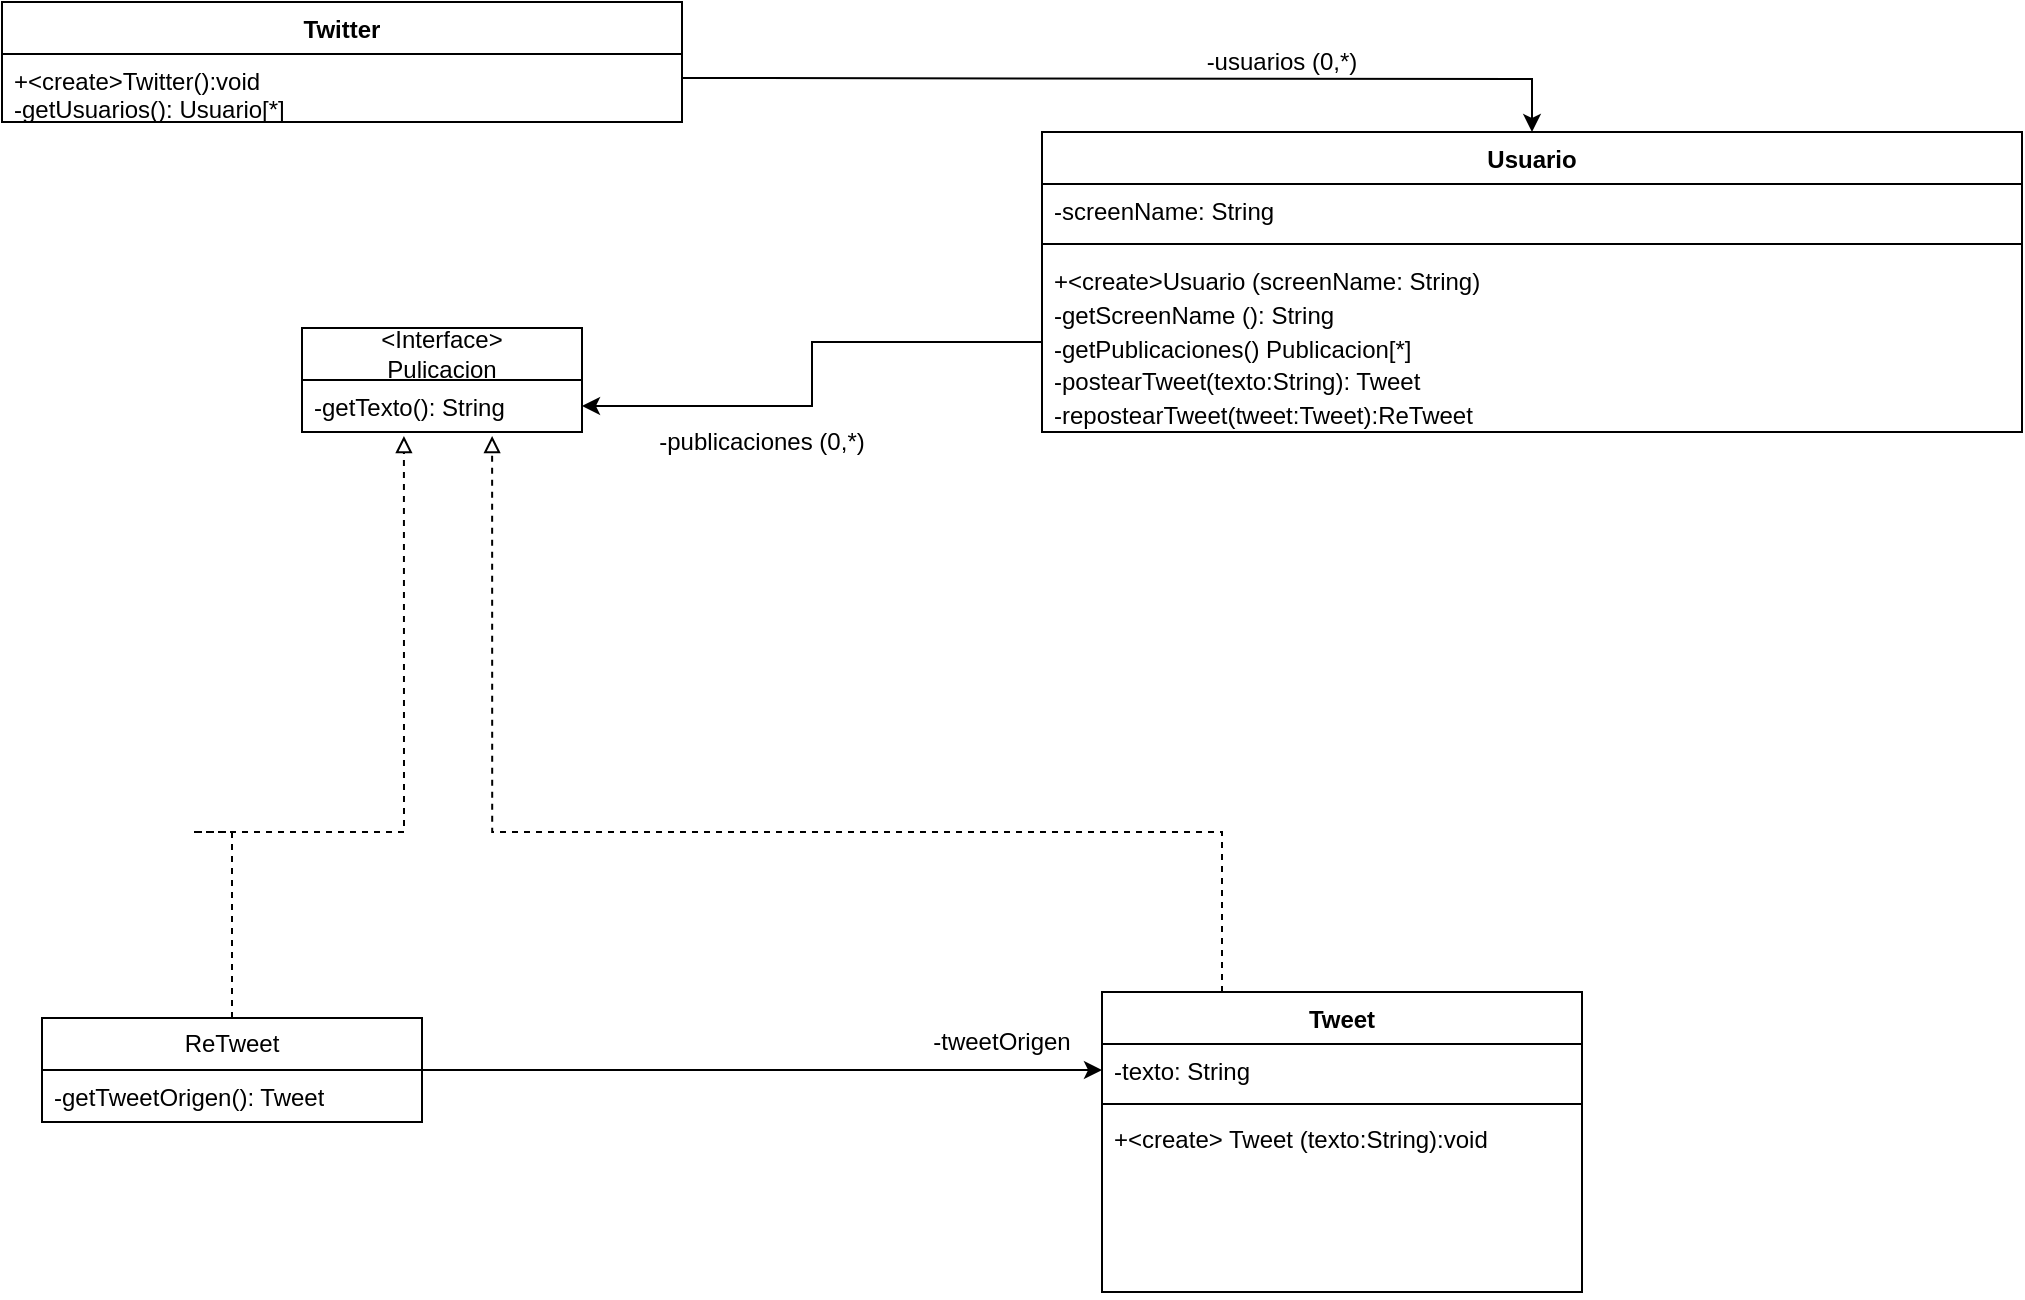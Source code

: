 <mxfile version="26.1.1">
  <diagram name="Página-1" id="VFgdM0k-ih3tQ92cCzJZ">
    <mxGraphModel dx="1173" dy="592" grid="1" gridSize="10" guides="1" tooltips="1" connect="1" arrows="1" fold="1" page="1" pageScale="1" pageWidth="827" pageHeight="1169" math="0" shadow="0">
      <root>
        <mxCell id="0" />
        <mxCell id="1" parent="0" />
        <mxCell id="vY5j0IH2tt5QxX5CXEJY-1" value="Usuario" style="swimlane;fontStyle=1;align=center;verticalAlign=top;childLayout=stackLayout;horizontal=1;startSize=26;horizontalStack=0;resizeParent=1;resizeParentMax=0;resizeLast=0;collapsible=1;marginBottom=0;whiteSpace=wrap;html=1;" vertex="1" parent="1">
          <mxGeometry x="530" y="160" width="490" height="150" as="geometry" />
        </mxCell>
        <mxCell id="vY5j0IH2tt5QxX5CXEJY-2" value="-screenName: String" style="text;strokeColor=none;fillColor=none;align=left;verticalAlign=top;spacingLeft=4;spacingRight=4;overflow=hidden;rotatable=0;points=[[0,0.5],[1,0.5]];portConstraint=eastwest;whiteSpace=wrap;html=1;" vertex="1" parent="vY5j0IH2tt5QxX5CXEJY-1">
          <mxGeometry y="26" width="490" height="26" as="geometry" />
        </mxCell>
        <mxCell id="vY5j0IH2tt5QxX5CXEJY-3" value="" style="line;strokeWidth=1;fillColor=none;align=left;verticalAlign=middle;spacingTop=-1;spacingLeft=3;spacingRight=3;rotatable=0;labelPosition=right;points=[];portConstraint=eastwest;strokeColor=inherit;" vertex="1" parent="vY5j0IH2tt5QxX5CXEJY-1">
          <mxGeometry y="52" width="490" height="8" as="geometry" />
        </mxCell>
        <mxCell id="vY5j0IH2tt5QxX5CXEJY-4" value="&lt;div style=&quot;line-height: 140%;&quot;&gt;+&amp;lt;create&amp;gt;Usuario (screenName: String)&lt;br&gt;-getScreenName (): String&lt;br&gt;-getPublicaciones() Publicacion[*]&lt;br&gt;-postearTweet(texto:String): Tweet&lt;br&gt;-repostearTweet(tweet:Tweet):ReTweet&lt;br&gt;&lt;br&gt;&lt;div&gt;&lt;br&gt;&lt;br&gt;&lt;div&gt;&lt;/div&gt;&lt;/div&gt;&lt;/div&gt;" style="text;strokeColor=none;fillColor=none;align=left;verticalAlign=top;spacingLeft=4;spacingRight=4;overflow=hidden;rotatable=0;points=[[0,0.5],[1,0.5]];portConstraint=eastwest;whiteSpace=wrap;html=1;" vertex="1" parent="vY5j0IH2tt5QxX5CXEJY-1">
          <mxGeometry y="60" width="490" height="90" as="geometry" />
        </mxCell>
        <mxCell id="vY5j0IH2tt5QxX5CXEJY-5" value="Tweet" style="swimlane;fontStyle=1;align=center;verticalAlign=top;childLayout=stackLayout;horizontal=1;startSize=26;horizontalStack=0;resizeParent=1;resizeParentMax=0;resizeLast=0;collapsible=1;marginBottom=0;whiteSpace=wrap;html=1;" vertex="1" parent="1">
          <mxGeometry x="560" y="590" width="240" height="150" as="geometry" />
        </mxCell>
        <mxCell id="vY5j0IH2tt5QxX5CXEJY-6" value="-texto: String" style="text;strokeColor=none;fillColor=none;align=left;verticalAlign=top;spacingLeft=4;spacingRight=4;overflow=hidden;rotatable=0;points=[[0,0.5],[1,0.5]];portConstraint=eastwest;whiteSpace=wrap;html=1;" vertex="1" parent="vY5j0IH2tt5QxX5CXEJY-5">
          <mxGeometry y="26" width="240" height="26" as="geometry" />
        </mxCell>
        <mxCell id="vY5j0IH2tt5QxX5CXEJY-7" value="" style="line;strokeWidth=1;fillColor=none;align=left;verticalAlign=middle;spacingTop=-1;spacingLeft=3;spacingRight=3;rotatable=0;labelPosition=right;points=[];portConstraint=eastwest;strokeColor=inherit;" vertex="1" parent="vY5j0IH2tt5QxX5CXEJY-5">
          <mxGeometry y="52" width="240" height="8" as="geometry" />
        </mxCell>
        <mxCell id="vY5j0IH2tt5QxX5CXEJY-8" value="+&amp;lt;create&amp;gt; Tweet (texto:String):void" style="text;strokeColor=none;fillColor=none;align=left;verticalAlign=top;spacingLeft=4;spacingRight=4;overflow=hidden;rotatable=0;points=[[0,0.5],[1,0.5]];portConstraint=eastwest;whiteSpace=wrap;html=1;" vertex="1" parent="vY5j0IH2tt5QxX5CXEJY-5">
          <mxGeometry y="60" width="240" height="90" as="geometry" />
        </mxCell>
        <mxCell id="vY5j0IH2tt5QxX5CXEJY-9" value="&amp;lt;Interface&amp;gt;&lt;div&gt;Pulicacion&lt;/div&gt;" style="swimlane;fontStyle=0;childLayout=stackLayout;horizontal=1;startSize=26;fillColor=none;horizontalStack=0;resizeParent=1;resizeParentMax=0;resizeLast=0;collapsible=1;marginBottom=0;whiteSpace=wrap;html=1;" vertex="1" parent="1">
          <mxGeometry x="160" y="258" width="140" height="52" as="geometry" />
        </mxCell>
        <mxCell id="vY5j0IH2tt5QxX5CXEJY-10" value="-getTexto(): String" style="text;strokeColor=none;fillColor=none;align=left;verticalAlign=top;spacingLeft=4;spacingRight=4;overflow=hidden;rotatable=0;points=[[0,0.5],[1,0.5]];portConstraint=eastwest;whiteSpace=wrap;html=1;" vertex="1" parent="vY5j0IH2tt5QxX5CXEJY-9">
          <mxGeometry y="26" width="140" height="26" as="geometry" />
        </mxCell>
        <mxCell id="vY5j0IH2tt5QxX5CXEJY-19" style="edgeStyle=orthogonalEdgeStyle;rounded=0;orthogonalLoop=1;jettySize=auto;html=1;exitX=1;exitY=0.5;exitDx=0;exitDy=0;entryX=0;entryY=0.5;entryDx=0;entryDy=0;" edge="1" parent="1" source="vY5j0IH2tt5QxX5CXEJY-13" target="vY5j0IH2tt5QxX5CXEJY-6">
          <mxGeometry relative="1" as="geometry" />
        </mxCell>
        <mxCell id="vY5j0IH2tt5QxX5CXEJY-13" value="ReTweet" style="swimlane;fontStyle=0;childLayout=stackLayout;horizontal=1;startSize=26;fillColor=none;horizontalStack=0;resizeParent=1;resizeParentMax=0;resizeLast=0;collapsible=1;marginBottom=0;whiteSpace=wrap;html=1;" vertex="1" parent="1">
          <mxGeometry x="30" y="603" width="190" height="52" as="geometry" />
        </mxCell>
        <mxCell id="vY5j0IH2tt5QxX5CXEJY-14" value="-getTweetOrigen(): Tweet" style="text;strokeColor=none;fillColor=none;align=left;verticalAlign=top;spacingLeft=4;spacingRight=4;overflow=hidden;rotatable=0;points=[[0,0.5],[1,0.5]];portConstraint=eastwest;whiteSpace=wrap;html=1;" vertex="1" parent="vY5j0IH2tt5QxX5CXEJY-13">
          <mxGeometry y="26" width="190" height="26" as="geometry" />
        </mxCell>
        <mxCell id="vY5j0IH2tt5QxX5CXEJY-18" style="edgeStyle=orthogonalEdgeStyle;rounded=0;orthogonalLoop=1;jettySize=auto;html=1;exitX=1;exitY=0.5;exitDx=0;exitDy=0;" edge="1" parent="vY5j0IH2tt5QxX5CXEJY-13" source="vY5j0IH2tt5QxX5CXEJY-14" target="vY5j0IH2tt5QxX5CXEJY-14">
          <mxGeometry relative="1" as="geometry" />
        </mxCell>
        <mxCell id="vY5j0IH2tt5QxX5CXEJY-20" value="-tweetOrigen" style="text;html=1;align=center;verticalAlign=middle;whiteSpace=wrap;rounded=0;" vertex="1" parent="1">
          <mxGeometry x="470" y="600" width="80" height="30" as="geometry" />
        </mxCell>
        <mxCell id="vY5j0IH2tt5QxX5CXEJY-21" style="edgeStyle=orthogonalEdgeStyle;rounded=0;orthogonalLoop=1;jettySize=auto;html=1;exitX=0.5;exitY=0;exitDx=0;exitDy=0;entryX=0.364;entryY=1.077;entryDx=0;entryDy=0;entryPerimeter=0;endArrow=block;endFill=0;dashed=1;" edge="1" parent="1" source="vY5j0IH2tt5QxX5CXEJY-13" target="vY5j0IH2tt5QxX5CXEJY-10">
          <mxGeometry relative="1" as="geometry">
            <Array as="points">
              <mxPoint x="105" y="510" />
              <mxPoint x="381" y="510" />
            </Array>
          </mxGeometry>
        </mxCell>
        <mxCell id="vY5j0IH2tt5QxX5CXEJY-22" style="edgeStyle=orthogonalEdgeStyle;rounded=0;orthogonalLoop=1;jettySize=auto;html=1;exitX=0.25;exitY=0;exitDx=0;exitDy=0;entryX=0.679;entryY=1.077;entryDx=0;entryDy=0;entryPerimeter=0;endArrow=block;endFill=0;dashed=1;" edge="1" parent="1" source="vY5j0IH2tt5QxX5CXEJY-5" target="vY5j0IH2tt5QxX5CXEJY-10">
          <mxGeometry relative="1" as="geometry">
            <Array as="points">
              <mxPoint x="600" y="510" />
              <mxPoint x="425" y="510" />
            </Array>
          </mxGeometry>
        </mxCell>
        <mxCell id="vY5j0IH2tt5QxX5CXEJY-25" style="edgeStyle=orthogonalEdgeStyle;rounded=0;orthogonalLoop=1;jettySize=auto;html=1;exitX=0;exitY=0.5;exitDx=0;exitDy=0;entryX=1;entryY=0.5;entryDx=0;entryDy=0;" edge="1" parent="1" source="vY5j0IH2tt5QxX5CXEJY-4" target="vY5j0IH2tt5QxX5CXEJY-10">
          <mxGeometry relative="1" as="geometry" />
        </mxCell>
        <mxCell id="vY5j0IH2tt5QxX5CXEJY-26" value="-publicaciones (0,*)" style="text;html=1;align=center;verticalAlign=middle;whiteSpace=wrap;rounded=0;" vertex="1" parent="1">
          <mxGeometry x="330" y="300" width="120" height="30" as="geometry" />
        </mxCell>
        <mxCell id="vY5j0IH2tt5QxX5CXEJY-27" value="Twitter" style="swimlane;fontStyle=1;align=center;verticalAlign=top;childLayout=stackLayout;horizontal=1;startSize=26;horizontalStack=0;resizeParent=1;resizeParentMax=0;resizeLast=0;collapsible=1;marginBottom=0;whiteSpace=wrap;html=1;" vertex="1" parent="1">
          <mxGeometry x="10" y="95" width="340" height="60" as="geometry" />
        </mxCell>
        <mxCell id="vY5j0IH2tt5QxX5CXEJY-28" value="+&amp;lt;create&amp;gt;Twitter():void&lt;br&gt;-getUsuarios(): Usuario[*]" style="text;strokeColor=none;fillColor=none;align=left;verticalAlign=top;spacingLeft=4;spacingRight=4;overflow=hidden;rotatable=0;points=[[0,0.5],[1,0.5]];portConstraint=eastwest;whiteSpace=wrap;html=1;" vertex="1" parent="vY5j0IH2tt5QxX5CXEJY-27">
          <mxGeometry y="26" width="340" height="34" as="geometry" />
        </mxCell>
        <mxCell id="vY5j0IH2tt5QxX5CXEJY-31" style="edgeStyle=orthogonalEdgeStyle;rounded=0;orthogonalLoop=1;jettySize=auto;html=1;exitX=1;exitY=0.5;exitDx=0;exitDy=0;entryX=0.5;entryY=0;entryDx=0;entryDy=0;" edge="1" parent="1" target="vY5j0IH2tt5QxX5CXEJY-1">
          <mxGeometry relative="1" as="geometry">
            <mxPoint x="350" y="133" as="sourcePoint" />
          </mxGeometry>
        </mxCell>
        <mxCell id="vY5j0IH2tt5QxX5CXEJY-32" value="-usuarios (0,*)" style="text;html=1;align=center;verticalAlign=middle;whiteSpace=wrap;rounded=0;" vertex="1" parent="1">
          <mxGeometry x="580" y="110" width="140" height="30" as="geometry" />
        </mxCell>
      </root>
    </mxGraphModel>
  </diagram>
</mxfile>
